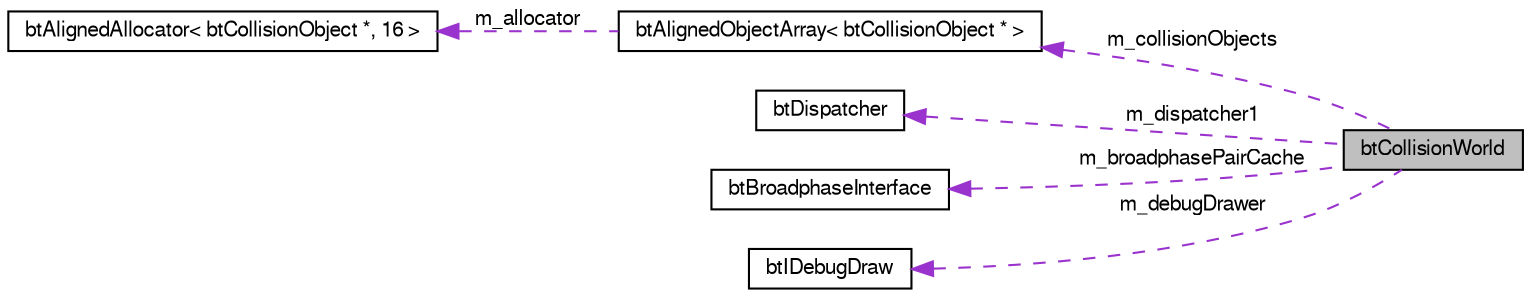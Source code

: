 digraph G
{
  bgcolor="transparent";
  edge [fontname="FreeSans",fontsize=10,labelfontname="FreeSans",labelfontsize=10];
  node [fontname="FreeSans",fontsize=10,shape=record];
  rankdir=LR;
  Node1 [label="btCollisionWorld",height=0.2,width=0.4,color="black", fillcolor="grey75", style="filled" fontcolor="black"];
  Node2 -> Node1 [dir=back,color="darkorchid3",fontsize=10,style="dashed",label="m_collisionObjects"];
  Node2 [label="btAlignedObjectArray\< btCollisionObject * \>",height=0.2,width=0.4,color="black",URL="$classbt_aligned_object_array.html"];
  Node3 -> Node2 [dir=back,color="darkorchid3",fontsize=10,style="dashed",label="m_allocator"];
  Node3 [label="btAlignedAllocator\< btCollisionObject *, 16 \>",height=0.2,width=0.4,color="black",URL="$classbt_aligned_allocator.html"];
  Node4 -> Node1 [dir=back,color="darkorchid3",fontsize=10,style="dashed",label="m_dispatcher1"];
  Node4 [label="btDispatcher",height=0.2,width=0.4,color="black",URL="$classbt_dispatcher.html"];
  Node5 -> Node1 [dir=back,color="darkorchid3",fontsize=10,style="dashed",label="m_broadphasePairCache"];
  Node5 [label="btBroadphaseInterface",height=0.2,width=0.4,color="black",URL="$classbt_broadphase_interface.html"];
  Node6 -> Node1 [dir=back,color="darkorchid3",fontsize=10,style="dashed",label="m_debugDrawer"];
  Node6 [label="btIDebugDraw",height=0.2,width=0.4,color="black",URL="$classbt_i_debug_draw.html"];
}
